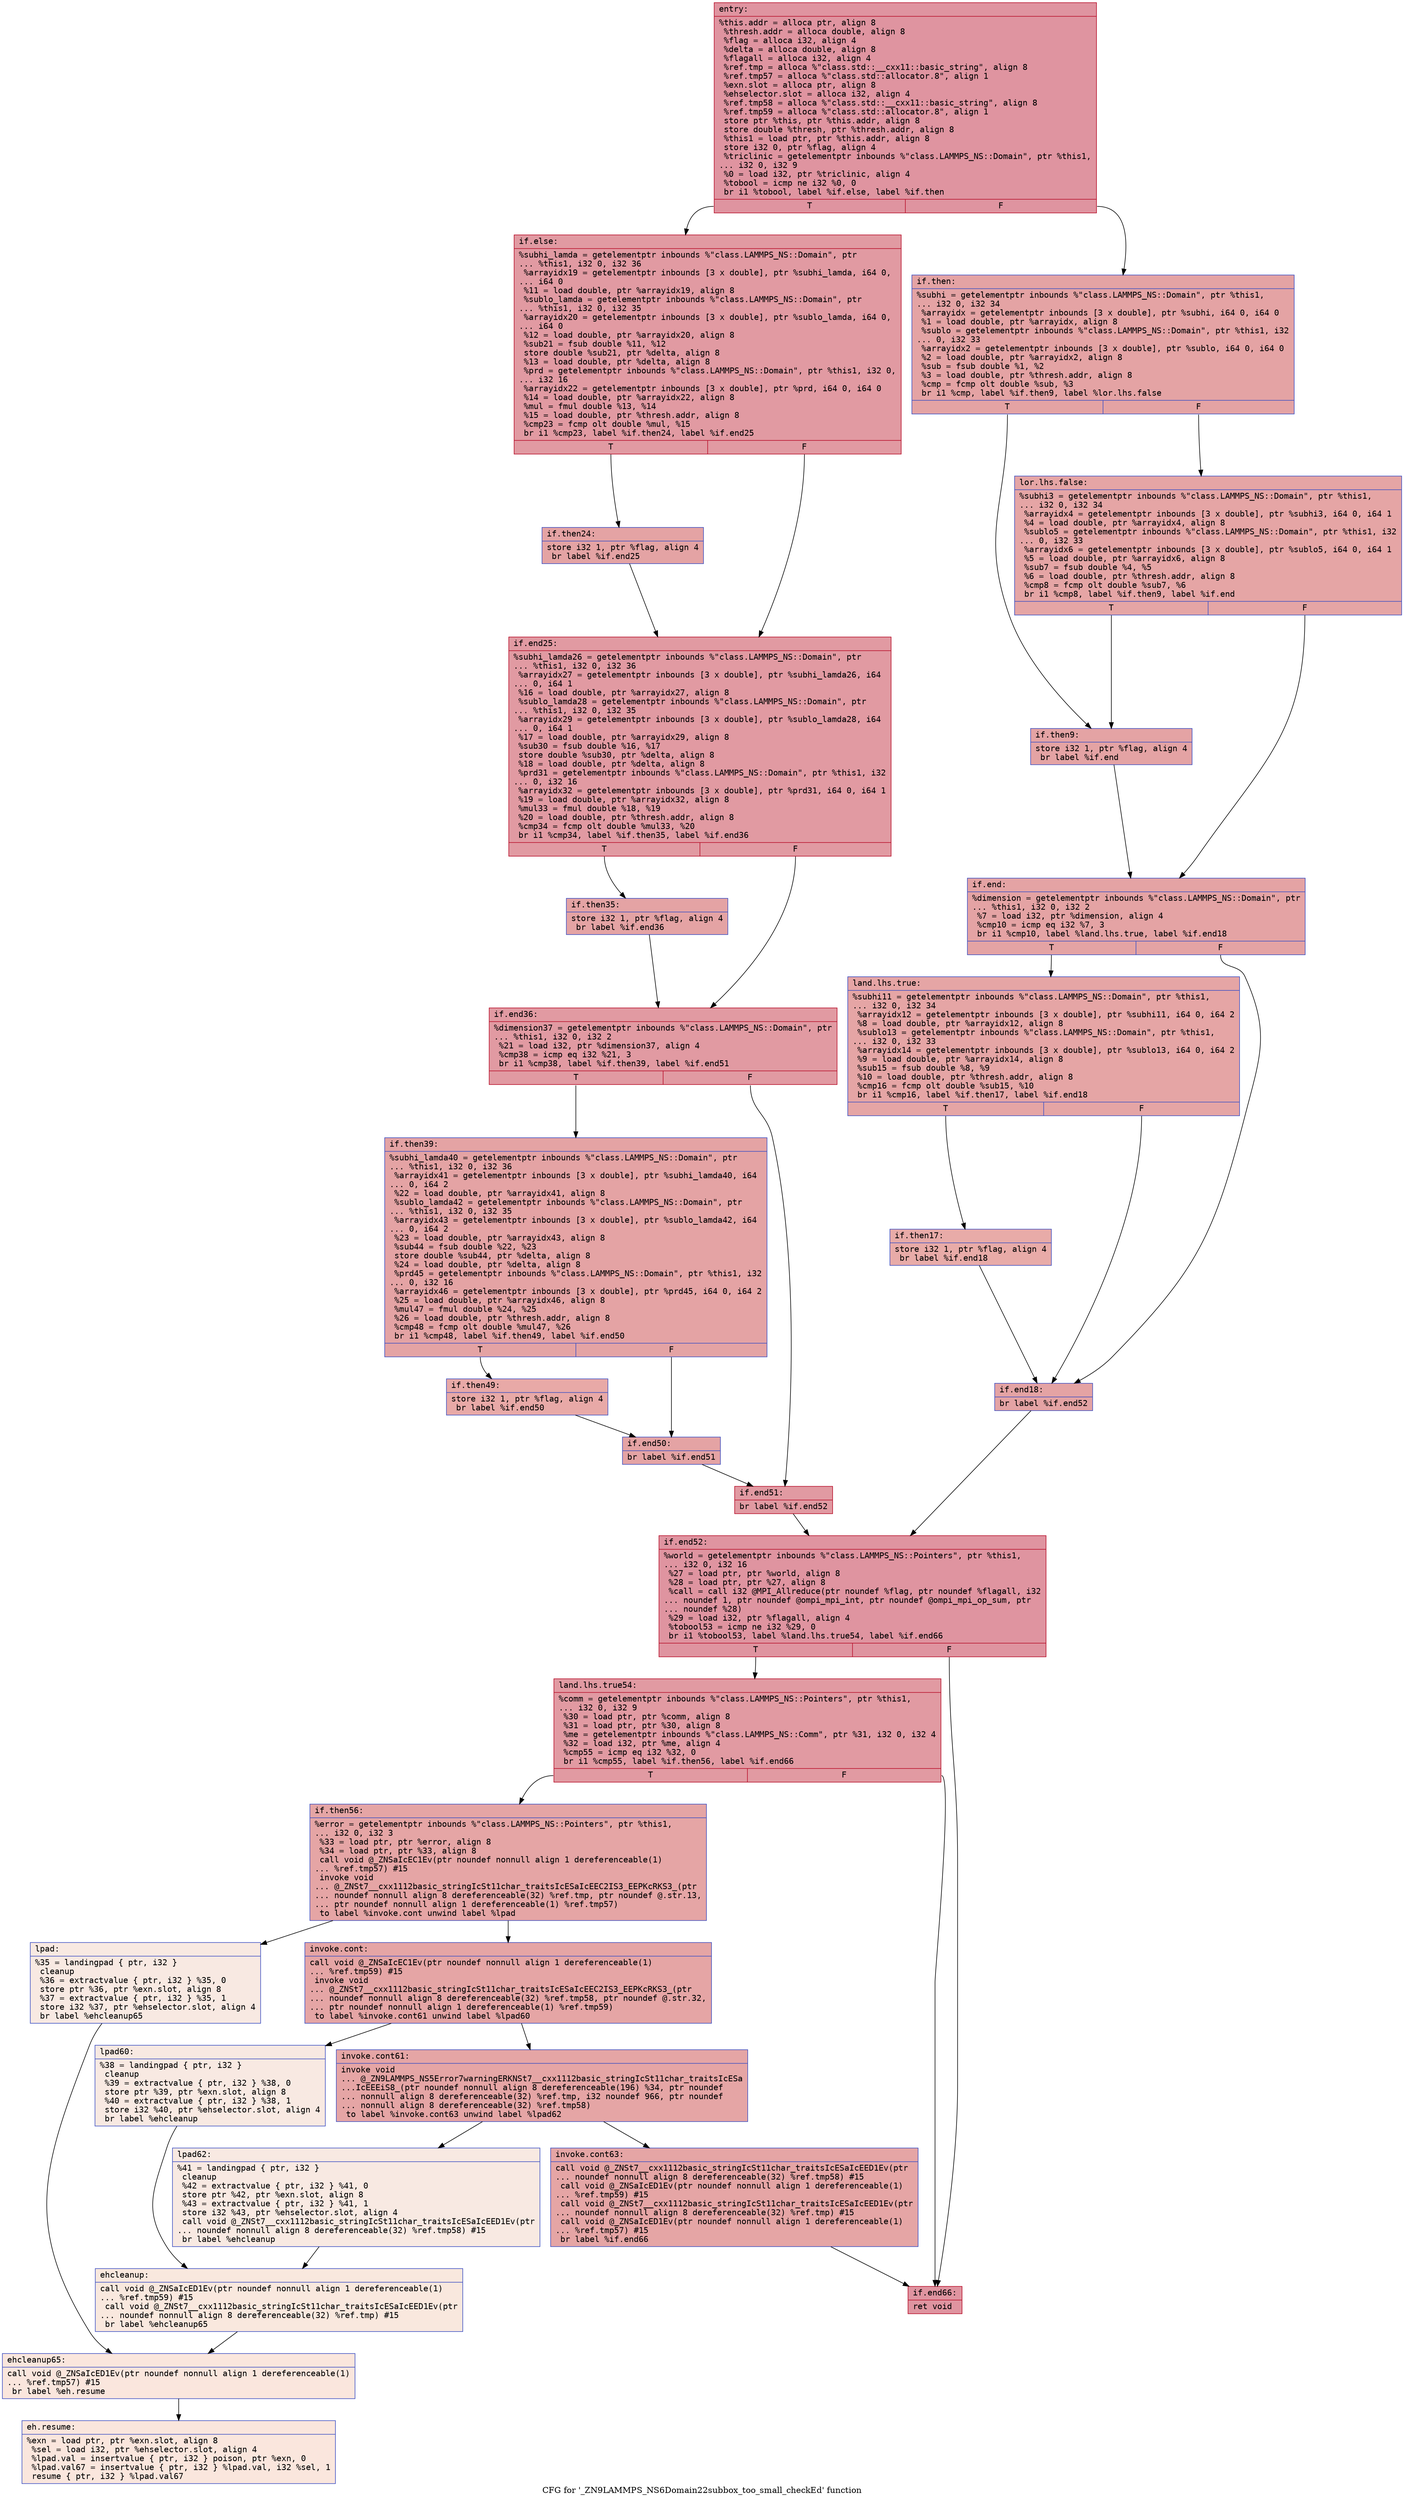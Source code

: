 digraph "CFG for '_ZN9LAMMPS_NS6Domain22subbox_too_small_checkEd' function" {
	label="CFG for '_ZN9LAMMPS_NS6Domain22subbox_too_small_checkEd' function";

	Node0x561837d1e4b0 [shape=record,color="#b70d28ff", style=filled, fillcolor="#b70d2870" fontname="Courier",label="{entry:\l|  %this.addr = alloca ptr, align 8\l  %thresh.addr = alloca double, align 8\l  %flag = alloca i32, align 4\l  %delta = alloca double, align 8\l  %flagall = alloca i32, align 4\l  %ref.tmp = alloca %\"class.std::__cxx11::basic_string\", align 8\l  %ref.tmp57 = alloca %\"class.std::allocator.8\", align 1\l  %exn.slot = alloca ptr, align 8\l  %ehselector.slot = alloca i32, align 4\l  %ref.tmp58 = alloca %\"class.std::__cxx11::basic_string\", align 8\l  %ref.tmp59 = alloca %\"class.std::allocator.8\", align 1\l  store ptr %this, ptr %this.addr, align 8\l  store double %thresh, ptr %thresh.addr, align 8\l  %this1 = load ptr, ptr %this.addr, align 8\l  store i32 0, ptr %flag, align 4\l  %triclinic = getelementptr inbounds %\"class.LAMMPS_NS::Domain\", ptr %this1,\l... i32 0, i32 9\l  %0 = load i32, ptr %triclinic, align 4\l  %tobool = icmp ne i32 %0, 0\l  br i1 %tobool, label %if.else, label %if.then\l|{<s0>T|<s1>F}}"];
	Node0x561837d1e4b0:s0 -> Node0x561837d2b340[tooltip="entry -> if.else\nProbability 62.50%" ];
	Node0x561837d1e4b0:s1 -> Node0x561837d2b3b0[tooltip="entry -> if.then\nProbability 37.50%" ];
	Node0x561837d2b3b0 [shape=record,color="#3d50c3ff", style=filled, fillcolor="#c32e3170" fontname="Courier",label="{if.then:\l|  %subhi = getelementptr inbounds %\"class.LAMMPS_NS::Domain\", ptr %this1,\l... i32 0, i32 34\l  %arrayidx = getelementptr inbounds [3 x double], ptr %subhi, i64 0, i64 0\l  %1 = load double, ptr %arrayidx, align 8\l  %sublo = getelementptr inbounds %\"class.LAMMPS_NS::Domain\", ptr %this1, i32\l... 0, i32 33\l  %arrayidx2 = getelementptr inbounds [3 x double], ptr %sublo, i64 0, i64 0\l  %2 = load double, ptr %arrayidx2, align 8\l  %sub = fsub double %1, %2\l  %3 = load double, ptr %thresh.addr, align 8\l  %cmp = fcmp olt double %sub, %3\l  br i1 %cmp, label %if.then9, label %lor.lhs.false\l|{<s0>T|<s1>F}}"];
	Node0x561837d2b3b0:s0 -> Node0x561837d2ac50[tooltip="if.then -> if.then9\nProbability 50.00%" ];
	Node0x561837d2b3b0:s1 -> Node0x561837d2acd0[tooltip="if.then -> lor.lhs.false\nProbability 50.00%" ];
	Node0x561837d2acd0 [shape=record,color="#3d50c3ff", style=filled, fillcolor="#c5333470" fontname="Courier",label="{lor.lhs.false:\l|  %subhi3 = getelementptr inbounds %\"class.LAMMPS_NS::Domain\", ptr %this1,\l... i32 0, i32 34\l  %arrayidx4 = getelementptr inbounds [3 x double], ptr %subhi3, i64 0, i64 1\l  %4 = load double, ptr %arrayidx4, align 8\l  %sublo5 = getelementptr inbounds %\"class.LAMMPS_NS::Domain\", ptr %this1, i32\l... 0, i32 33\l  %arrayidx6 = getelementptr inbounds [3 x double], ptr %sublo5, i64 0, i64 1\l  %5 = load double, ptr %arrayidx6, align 8\l  %sub7 = fsub double %4, %5\l  %6 = load double, ptr %thresh.addr, align 8\l  %cmp8 = fcmp olt double %sub7, %6\l  br i1 %cmp8, label %if.then9, label %if.end\l|{<s0>T|<s1>F}}"];
	Node0x561837d2acd0:s0 -> Node0x561837d2ac50[tooltip="lor.lhs.false -> if.then9\nProbability 50.00%" ];
	Node0x561837d2acd0:s1 -> Node0x561837d2c500[tooltip="lor.lhs.false -> if.end\nProbability 50.00%" ];
	Node0x561837d2ac50 [shape=record,color="#3d50c3ff", style=filled, fillcolor="#c32e3170" fontname="Courier",label="{if.then9:\l|  store i32 1, ptr %flag, align 4\l  br label %if.end\l}"];
	Node0x561837d2ac50 -> Node0x561837d2c500[tooltip="if.then9 -> if.end\nProbability 100.00%" ];
	Node0x561837d2c500 [shape=record,color="#3d50c3ff", style=filled, fillcolor="#c32e3170" fontname="Courier",label="{if.end:\l|  %dimension = getelementptr inbounds %\"class.LAMMPS_NS::Domain\", ptr\l... %this1, i32 0, i32 2\l  %7 = load i32, ptr %dimension, align 4\l  %cmp10 = icmp eq i32 %7, 3\l  br i1 %cmp10, label %land.lhs.true, label %if.end18\l|{<s0>T|<s1>F}}"];
	Node0x561837d2c500:s0 -> Node0x561837d2c950[tooltip="if.end -> land.lhs.true\nProbability 50.00%" ];
	Node0x561837d2c500:s1 -> Node0x561837d2c9d0[tooltip="if.end -> if.end18\nProbability 50.00%" ];
	Node0x561837d2c950 [shape=record,color="#3d50c3ff", style=filled, fillcolor="#c5333470" fontname="Courier",label="{land.lhs.true:\l|  %subhi11 = getelementptr inbounds %\"class.LAMMPS_NS::Domain\", ptr %this1,\l... i32 0, i32 34\l  %arrayidx12 = getelementptr inbounds [3 x double], ptr %subhi11, i64 0, i64 2\l  %8 = load double, ptr %arrayidx12, align 8\l  %sublo13 = getelementptr inbounds %\"class.LAMMPS_NS::Domain\", ptr %this1,\l... i32 0, i32 33\l  %arrayidx14 = getelementptr inbounds [3 x double], ptr %sublo13, i64 0, i64 2\l  %9 = load double, ptr %arrayidx14, align 8\l  %sub15 = fsub double %8, %9\l  %10 = load double, ptr %thresh.addr, align 8\l  %cmp16 = fcmp olt double %sub15, %10\l  br i1 %cmp16, label %if.then17, label %if.end18\l|{<s0>T|<s1>F}}"];
	Node0x561837d2c950:s0 -> Node0x561837d2d180[tooltip="land.lhs.true -> if.then17\nProbability 50.00%" ];
	Node0x561837d2c950:s1 -> Node0x561837d2c9d0[tooltip="land.lhs.true -> if.end18\nProbability 50.00%" ];
	Node0x561837d2d180 [shape=record,color="#3d50c3ff", style=filled, fillcolor="#cc403a70" fontname="Courier",label="{if.then17:\l|  store i32 1, ptr %flag, align 4\l  br label %if.end18\l}"];
	Node0x561837d2d180 -> Node0x561837d2c9d0[tooltip="if.then17 -> if.end18\nProbability 100.00%" ];
	Node0x561837d2c9d0 [shape=record,color="#3d50c3ff", style=filled, fillcolor="#c32e3170" fontname="Courier",label="{if.end18:\l|  br label %if.end52\l}"];
	Node0x561837d2c9d0 -> Node0x561837d2d3c0[tooltip="if.end18 -> if.end52\nProbability 100.00%" ];
	Node0x561837d2b340 [shape=record,color="#b70d28ff", style=filled, fillcolor="#bb1b2c70" fontname="Courier",label="{if.else:\l|  %subhi_lamda = getelementptr inbounds %\"class.LAMMPS_NS::Domain\", ptr\l... %this1, i32 0, i32 36\l  %arrayidx19 = getelementptr inbounds [3 x double], ptr %subhi_lamda, i64 0,\l... i64 0\l  %11 = load double, ptr %arrayidx19, align 8\l  %sublo_lamda = getelementptr inbounds %\"class.LAMMPS_NS::Domain\", ptr\l... %this1, i32 0, i32 35\l  %arrayidx20 = getelementptr inbounds [3 x double], ptr %sublo_lamda, i64 0,\l... i64 0\l  %12 = load double, ptr %arrayidx20, align 8\l  %sub21 = fsub double %11, %12\l  store double %sub21, ptr %delta, align 8\l  %13 = load double, ptr %delta, align 8\l  %prd = getelementptr inbounds %\"class.LAMMPS_NS::Domain\", ptr %this1, i32 0,\l... i32 16\l  %arrayidx22 = getelementptr inbounds [3 x double], ptr %prd, i64 0, i64 0\l  %14 = load double, ptr %arrayidx22, align 8\l  %mul = fmul double %13, %14\l  %15 = load double, ptr %thresh.addr, align 8\l  %cmp23 = fcmp olt double %mul, %15\l  br i1 %cmp23, label %if.then24, label %if.end25\l|{<s0>T|<s1>F}}"];
	Node0x561837d2b340:s0 -> Node0x561837d2e280[tooltip="if.else -> if.then24\nProbability 50.00%" ];
	Node0x561837d2b340:s1 -> Node0x561837d2e300[tooltip="if.else -> if.end25\nProbability 50.00%" ];
	Node0x561837d2e280 [shape=record,color="#3d50c3ff", style=filled, fillcolor="#c32e3170" fontname="Courier",label="{if.then24:\l|  store i32 1, ptr %flag, align 4\l  br label %if.end25\l}"];
	Node0x561837d2e280 -> Node0x561837d2e300[tooltip="if.then24 -> if.end25\nProbability 100.00%" ];
	Node0x561837d2e300 [shape=record,color="#b70d28ff", style=filled, fillcolor="#bb1b2c70" fontname="Courier",label="{if.end25:\l|  %subhi_lamda26 = getelementptr inbounds %\"class.LAMMPS_NS::Domain\", ptr\l... %this1, i32 0, i32 36\l  %arrayidx27 = getelementptr inbounds [3 x double], ptr %subhi_lamda26, i64\l... 0, i64 1\l  %16 = load double, ptr %arrayidx27, align 8\l  %sublo_lamda28 = getelementptr inbounds %\"class.LAMMPS_NS::Domain\", ptr\l... %this1, i32 0, i32 35\l  %arrayidx29 = getelementptr inbounds [3 x double], ptr %sublo_lamda28, i64\l... 0, i64 1\l  %17 = load double, ptr %arrayidx29, align 8\l  %sub30 = fsub double %16, %17\l  store double %sub30, ptr %delta, align 8\l  %18 = load double, ptr %delta, align 8\l  %prd31 = getelementptr inbounds %\"class.LAMMPS_NS::Domain\", ptr %this1, i32\l... 0, i32 16\l  %arrayidx32 = getelementptr inbounds [3 x double], ptr %prd31, i64 0, i64 1\l  %19 = load double, ptr %arrayidx32, align 8\l  %mul33 = fmul double %18, %19\l  %20 = load double, ptr %thresh.addr, align 8\l  %cmp34 = fcmp olt double %mul33, %20\l  br i1 %cmp34, label %if.then35, label %if.end36\l|{<s0>T|<s1>F}}"];
	Node0x561837d2e300:s0 -> Node0x561837d2f000[tooltip="if.end25 -> if.then35\nProbability 50.00%" ];
	Node0x561837d2e300:s1 -> Node0x561837d2f080[tooltip="if.end25 -> if.end36\nProbability 50.00%" ];
	Node0x561837d2f000 [shape=record,color="#3d50c3ff", style=filled, fillcolor="#c32e3170" fontname="Courier",label="{if.then35:\l|  store i32 1, ptr %flag, align 4\l  br label %if.end36\l}"];
	Node0x561837d2f000 -> Node0x561837d2f080[tooltip="if.then35 -> if.end36\nProbability 100.00%" ];
	Node0x561837d2f080 [shape=record,color="#b70d28ff", style=filled, fillcolor="#bb1b2c70" fontname="Courier",label="{if.end36:\l|  %dimension37 = getelementptr inbounds %\"class.LAMMPS_NS::Domain\", ptr\l... %this1, i32 0, i32 2\l  %21 = load i32, ptr %dimension37, align 4\l  %cmp38 = icmp eq i32 %21, 3\l  br i1 %cmp38, label %if.then39, label %if.end51\l|{<s0>T|<s1>F}}"];
	Node0x561837d2f080:s0 -> Node0x561837d2f4e0[tooltip="if.end36 -> if.then39\nProbability 50.00%" ];
	Node0x561837d2f080:s1 -> Node0x561837d2f560[tooltip="if.end36 -> if.end51\nProbability 50.00%" ];
	Node0x561837d2f4e0 [shape=record,color="#3d50c3ff", style=filled, fillcolor="#c32e3170" fontname="Courier",label="{if.then39:\l|  %subhi_lamda40 = getelementptr inbounds %\"class.LAMMPS_NS::Domain\", ptr\l... %this1, i32 0, i32 36\l  %arrayidx41 = getelementptr inbounds [3 x double], ptr %subhi_lamda40, i64\l... 0, i64 2\l  %22 = load double, ptr %arrayidx41, align 8\l  %sublo_lamda42 = getelementptr inbounds %\"class.LAMMPS_NS::Domain\", ptr\l... %this1, i32 0, i32 35\l  %arrayidx43 = getelementptr inbounds [3 x double], ptr %sublo_lamda42, i64\l... 0, i64 2\l  %23 = load double, ptr %arrayidx43, align 8\l  %sub44 = fsub double %22, %23\l  store double %sub44, ptr %delta, align 8\l  %24 = load double, ptr %delta, align 8\l  %prd45 = getelementptr inbounds %\"class.LAMMPS_NS::Domain\", ptr %this1, i32\l... 0, i32 16\l  %arrayidx46 = getelementptr inbounds [3 x double], ptr %prd45, i64 0, i64 2\l  %25 = load double, ptr %arrayidx46, align 8\l  %mul47 = fmul double %24, %25\l  %26 = load double, ptr %thresh.addr, align 8\l  %cmp48 = fcmp olt double %mul47, %26\l  br i1 %cmp48, label %if.then49, label %if.end50\l|{<s0>T|<s1>F}}"];
	Node0x561837d2f4e0:s0 -> Node0x561837d30150[tooltip="if.then39 -> if.then49\nProbability 50.00%" ];
	Node0x561837d2f4e0:s1 -> Node0x561837d301d0[tooltip="if.then39 -> if.end50\nProbability 50.00%" ];
	Node0x561837d30150 [shape=record,color="#3d50c3ff", style=filled, fillcolor="#ca3b3770" fontname="Courier",label="{if.then49:\l|  store i32 1, ptr %flag, align 4\l  br label %if.end50\l}"];
	Node0x561837d30150 -> Node0x561837d301d0[tooltip="if.then49 -> if.end50\nProbability 100.00%" ];
	Node0x561837d301d0 [shape=record,color="#3d50c3ff", style=filled, fillcolor="#c32e3170" fontname="Courier",label="{if.end50:\l|  br label %if.end51\l}"];
	Node0x561837d301d0 -> Node0x561837d2f560[tooltip="if.end50 -> if.end51\nProbability 100.00%" ];
	Node0x561837d2f560 [shape=record,color="#b70d28ff", style=filled, fillcolor="#bb1b2c70" fontname="Courier",label="{if.end51:\l|  br label %if.end52\l}"];
	Node0x561837d2f560 -> Node0x561837d2d3c0[tooltip="if.end51 -> if.end52\nProbability 100.00%" ];
	Node0x561837d2d3c0 [shape=record,color="#b70d28ff", style=filled, fillcolor="#b70d2870" fontname="Courier",label="{if.end52:\l|  %world = getelementptr inbounds %\"class.LAMMPS_NS::Pointers\", ptr %this1,\l... i32 0, i32 16\l  %27 = load ptr, ptr %world, align 8\l  %28 = load ptr, ptr %27, align 8\l  %call = call i32 @MPI_Allreduce(ptr noundef %flag, ptr noundef %flagall, i32\l... noundef 1, ptr noundef @ompi_mpi_int, ptr noundef @ompi_mpi_op_sum, ptr\l... noundef %28)\l  %29 = load i32, ptr %flagall, align 4\l  %tobool53 = icmp ne i32 %29, 0\l  br i1 %tobool53, label %land.lhs.true54, label %if.end66\l|{<s0>T|<s1>F}}"];
	Node0x561837d2d3c0:s0 -> Node0x561837d309e0[tooltip="if.end52 -> land.lhs.true54\nProbability 62.50%" ];
	Node0x561837d2d3c0:s1 -> Node0x561837d30a60[tooltip="if.end52 -> if.end66\nProbability 37.50%" ];
	Node0x561837d309e0 [shape=record,color="#b70d28ff", style=filled, fillcolor="#bb1b2c70" fontname="Courier",label="{land.lhs.true54:\l|  %comm = getelementptr inbounds %\"class.LAMMPS_NS::Pointers\", ptr %this1,\l... i32 0, i32 9\l  %30 = load ptr, ptr %comm, align 8\l  %31 = load ptr, ptr %30, align 8\l  %me = getelementptr inbounds %\"class.LAMMPS_NS::Comm\", ptr %31, i32 0, i32 4\l  %32 = load i32, ptr %me, align 4\l  %cmp55 = icmp eq i32 %32, 0\l  br i1 %cmp55, label %if.then56, label %if.end66\l|{<s0>T|<s1>F}}"];
	Node0x561837d309e0:s0 -> Node0x561837d30f90[tooltip="land.lhs.true54 -> if.then56\nProbability 37.50%" ];
	Node0x561837d309e0:s1 -> Node0x561837d30a60[tooltip="land.lhs.true54 -> if.end66\nProbability 62.50%" ];
	Node0x561837d30f90 [shape=record,color="#3d50c3ff", style=filled, fillcolor="#c5333470" fontname="Courier",label="{if.then56:\l|  %error = getelementptr inbounds %\"class.LAMMPS_NS::Pointers\", ptr %this1,\l... i32 0, i32 3\l  %33 = load ptr, ptr %error, align 8\l  %34 = load ptr, ptr %33, align 8\l  call void @_ZNSaIcEC1Ev(ptr noundef nonnull align 1 dereferenceable(1)\l... %ref.tmp57) #15\l  invoke void\l... @_ZNSt7__cxx1112basic_stringIcSt11char_traitsIcESaIcEEC2IS3_EEPKcRKS3_(ptr\l... noundef nonnull align 8 dereferenceable(32) %ref.tmp, ptr noundef @.str.13,\l... ptr noundef nonnull align 1 dereferenceable(1) %ref.tmp57)\l          to label %invoke.cont unwind label %lpad\l}"];
	Node0x561837d30f90 -> Node0x561837d313f0[tooltip="if.then56 -> invoke.cont\nProbability 100.00%" ];
	Node0x561837d30f90 -> Node0x561837d31470[tooltip="if.then56 -> lpad\nProbability 0.00%" ];
	Node0x561837d313f0 [shape=record,color="#3d50c3ff", style=filled, fillcolor="#c5333470" fontname="Courier",label="{invoke.cont:\l|  call void @_ZNSaIcEC1Ev(ptr noundef nonnull align 1 dereferenceable(1)\l... %ref.tmp59) #15\l  invoke void\l... @_ZNSt7__cxx1112basic_stringIcSt11char_traitsIcESaIcEEC2IS3_EEPKcRKS3_(ptr\l... noundef nonnull align 8 dereferenceable(32) %ref.tmp58, ptr noundef @.str.32,\l... ptr noundef nonnull align 1 dereferenceable(1) %ref.tmp59)\l          to label %invoke.cont61 unwind label %lpad60\l}"];
	Node0x561837d313f0 -> Node0x561837d31790[tooltip="invoke.cont -> invoke.cont61\nProbability 100.00%" ];
	Node0x561837d313f0 -> Node0x561837d317e0[tooltip="invoke.cont -> lpad60\nProbability 0.00%" ];
	Node0x561837d31790 [shape=record,color="#3d50c3ff", style=filled, fillcolor="#c5333470" fontname="Courier",label="{invoke.cont61:\l|  invoke void\l... @_ZN9LAMMPS_NS5Error7warningERKNSt7__cxx1112basic_stringIcSt11char_traitsIcESa\l...IcEEEiS8_(ptr noundef nonnull align 8 dereferenceable(196) %34, ptr noundef\l... nonnull align 8 dereferenceable(32) %ref.tmp, i32 noundef 966, ptr noundef\l... nonnull align 8 dereferenceable(32) %ref.tmp58)\l          to label %invoke.cont63 unwind label %lpad62\l}"];
	Node0x561837d31790 -> Node0x561837d31740[tooltip="invoke.cont61 -> invoke.cont63\nProbability 100.00%" ];
	Node0x561837d31790 -> Node0x561837d2da10[tooltip="invoke.cont61 -> lpad62\nProbability 0.00%" ];
	Node0x561837d31740 [shape=record,color="#3d50c3ff", style=filled, fillcolor="#c5333470" fontname="Courier",label="{invoke.cont63:\l|  call void @_ZNSt7__cxx1112basic_stringIcSt11char_traitsIcESaIcEED1Ev(ptr\l... noundef nonnull align 8 dereferenceable(32) %ref.tmp58) #15\l  call void @_ZNSaIcED1Ev(ptr noundef nonnull align 1 dereferenceable(1)\l... %ref.tmp59) #15\l  call void @_ZNSt7__cxx1112basic_stringIcSt11char_traitsIcESaIcEED1Ev(ptr\l... noundef nonnull align 8 dereferenceable(32) %ref.tmp) #15\l  call void @_ZNSaIcED1Ev(ptr noundef nonnull align 1 dereferenceable(1)\l... %ref.tmp57) #15\l  br label %if.end66\l}"];
	Node0x561837d31740 -> Node0x561837d30a60[tooltip="invoke.cont63 -> if.end66\nProbability 100.00%" ];
	Node0x561837d31470 [shape=record,color="#3d50c3ff", style=filled, fillcolor="#efcebd70" fontname="Courier",label="{lpad:\l|  %35 = landingpad \{ ptr, i32 \}\l          cleanup\l  %36 = extractvalue \{ ptr, i32 \} %35, 0\l  store ptr %36, ptr %exn.slot, align 8\l  %37 = extractvalue \{ ptr, i32 \} %35, 1\l  store i32 %37, ptr %ehselector.slot, align 4\l  br label %ehcleanup65\l}"];
	Node0x561837d31470 -> Node0x561837d329c0[tooltip="lpad -> ehcleanup65\nProbability 100.00%" ];
	Node0x561837d317e0 [shape=record,color="#3d50c3ff", style=filled, fillcolor="#efcebd70" fontname="Courier",label="{lpad60:\l|  %38 = landingpad \{ ptr, i32 \}\l          cleanup\l  %39 = extractvalue \{ ptr, i32 \} %38, 0\l  store ptr %39, ptr %exn.slot, align 8\l  %40 = extractvalue \{ ptr, i32 \} %38, 1\l  store i32 %40, ptr %ehselector.slot, align 4\l  br label %ehcleanup\l}"];
	Node0x561837d317e0 -> Node0x561837d32d30[tooltip="lpad60 -> ehcleanup\nProbability 100.00%" ];
	Node0x561837d2da10 [shape=record,color="#3d50c3ff", style=filled, fillcolor="#efcebd70" fontname="Courier",label="{lpad62:\l|  %41 = landingpad \{ ptr, i32 \}\l          cleanup\l  %42 = extractvalue \{ ptr, i32 \} %41, 0\l  store ptr %42, ptr %exn.slot, align 8\l  %43 = extractvalue \{ ptr, i32 \} %41, 1\l  store i32 %43, ptr %ehselector.slot, align 4\l  call void @_ZNSt7__cxx1112basic_stringIcSt11char_traitsIcESaIcEED1Ev(ptr\l... noundef nonnull align 8 dereferenceable(32) %ref.tmp58) #15\l  br label %ehcleanup\l}"];
	Node0x561837d2da10 -> Node0x561837d32d30[tooltip="lpad62 -> ehcleanup\nProbability 100.00%" ];
	Node0x561837d32d30 [shape=record,color="#3d50c3ff", style=filled, fillcolor="#f2cab570" fontname="Courier",label="{ehcleanup:\l|  call void @_ZNSaIcED1Ev(ptr noundef nonnull align 1 dereferenceable(1)\l... %ref.tmp59) #15\l  call void @_ZNSt7__cxx1112basic_stringIcSt11char_traitsIcESaIcEED1Ev(ptr\l... noundef nonnull align 8 dereferenceable(32) %ref.tmp) #15\l  br label %ehcleanup65\l}"];
	Node0x561837d32d30 -> Node0x561837d329c0[tooltip="ehcleanup -> ehcleanup65\nProbability 100.00%" ];
	Node0x561837d329c0 [shape=record,color="#3d50c3ff", style=filled, fillcolor="#f3c7b170" fontname="Courier",label="{ehcleanup65:\l|  call void @_ZNSaIcED1Ev(ptr noundef nonnull align 1 dereferenceable(1)\l... %ref.tmp57) #15\l  br label %eh.resume\l}"];
	Node0x561837d329c0 -> Node0x561837d335e0[tooltip="ehcleanup65 -> eh.resume\nProbability 100.00%" ];
	Node0x561837d30a60 [shape=record,color="#b70d28ff", style=filled, fillcolor="#b70d2870" fontname="Courier",label="{if.end66:\l|  ret void\l}"];
	Node0x561837d335e0 [shape=record,color="#3d50c3ff", style=filled, fillcolor="#f3c7b170" fontname="Courier",label="{eh.resume:\l|  %exn = load ptr, ptr %exn.slot, align 8\l  %sel = load i32, ptr %ehselector.slot, align 4\l  %lpad.val = insertvalue \{ ptr, i32 \} poison, ptr %exn, 0\l  %lpad.val67 = insertvalue \{ ptr, i32 \} %lpad.val, i32 %sel, 1\l  resume \{ ptr, i32 \} %lpad.val67\l}"];
}
